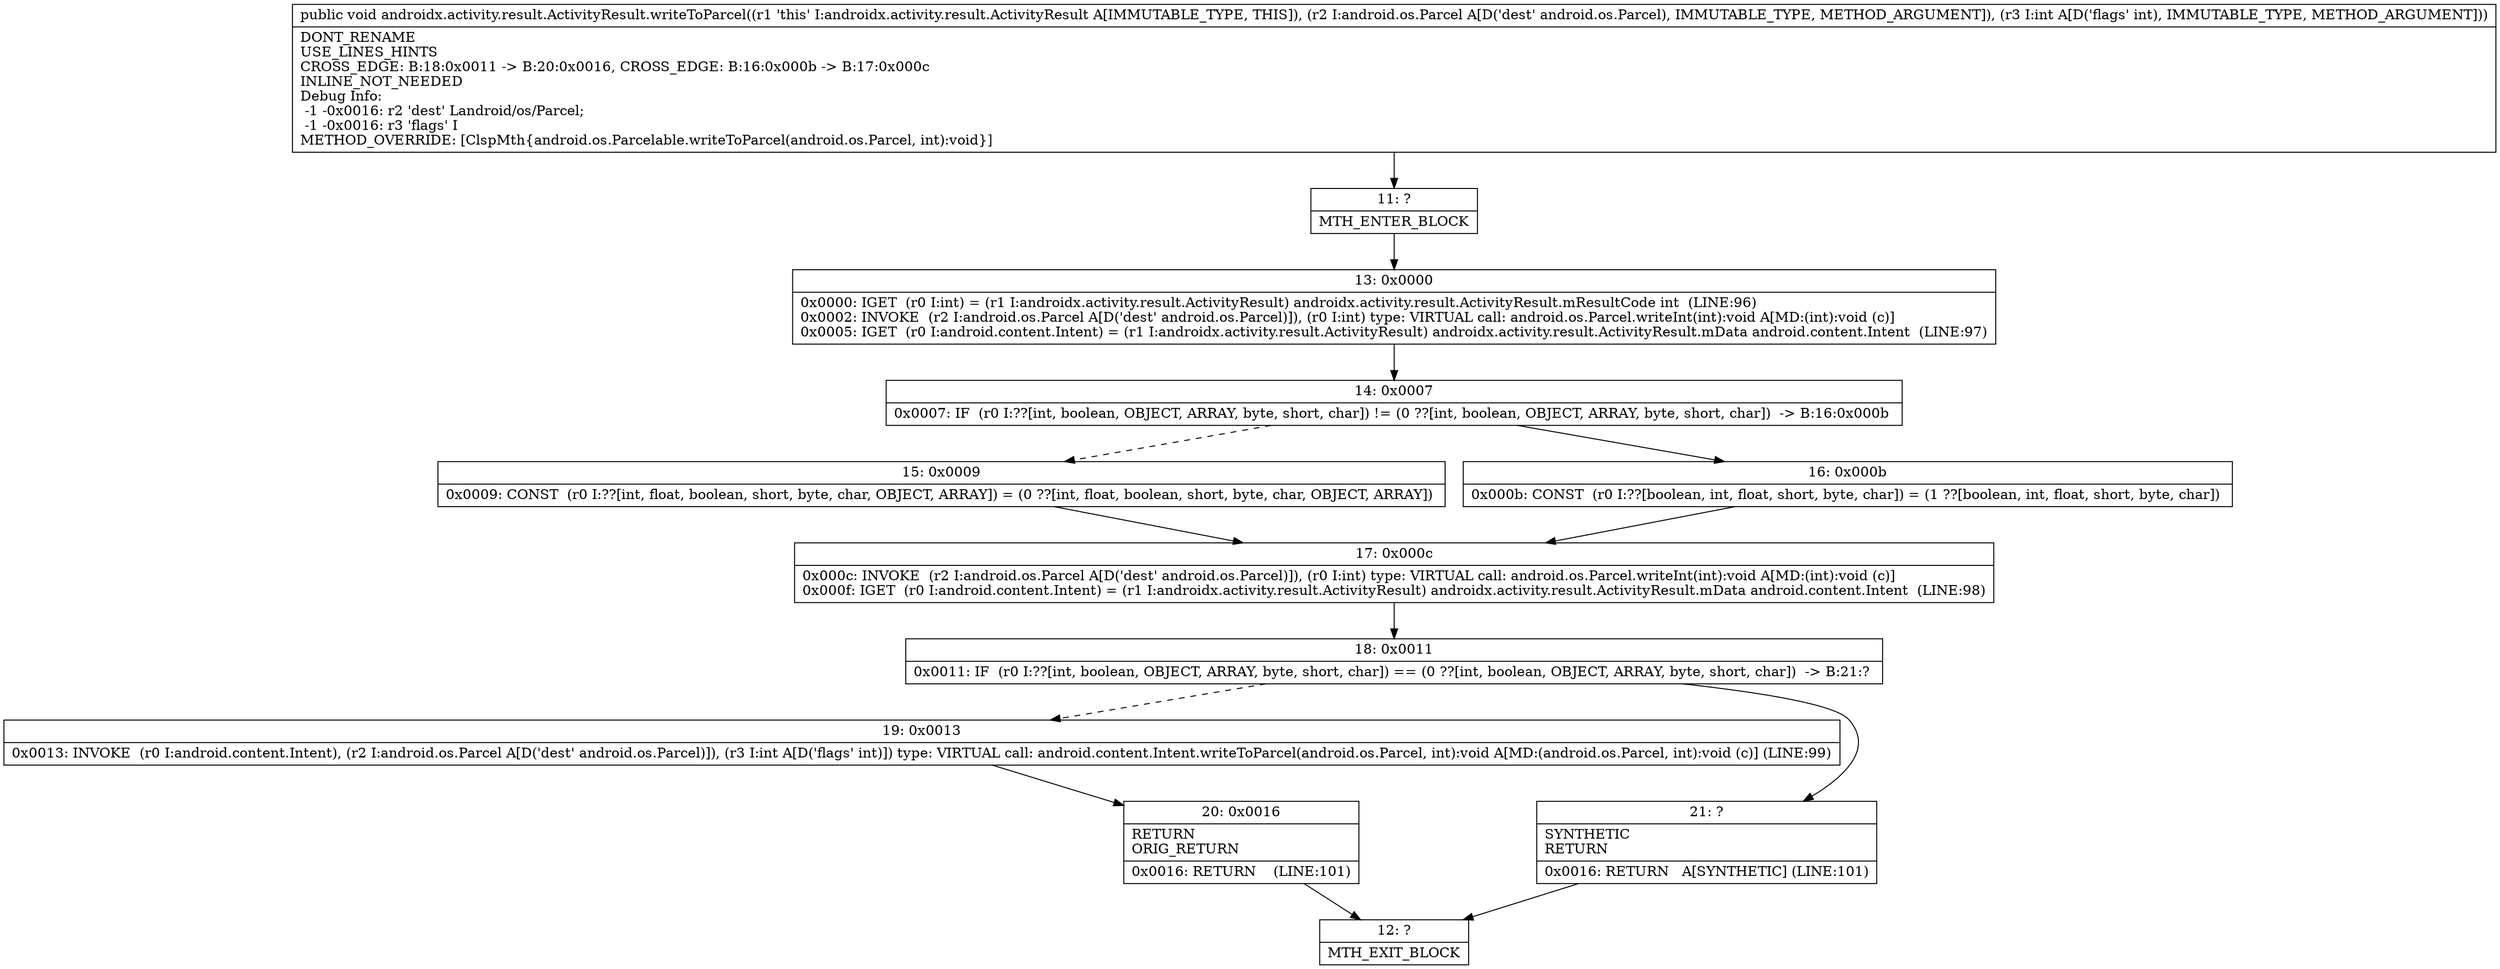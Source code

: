 digraph "CFG forandroidx.activity.result.ActivityResult.writeToParcel(Landroid\/os\/Parcel;I)V" {
Node_11 [shape=record,label="{11\:\ ?|MTH_ENTER_BLOCK\l}"];
Node_13 [shape=record,label="{13\:\ 0x0000|0x0000: IGET  (r0 I:int) = (r1 I:androidx.activity.result.ActivityResult) androidx.activity.result.ActivityResult.mResultCode int  (LINE:96)\l0x0002: INVOKE  (r2 I:android.os.Parcel A[D('dest' android.os.Parcel)]), (r0 I:int) type: VIRTUAL call: android.os.Parcel.writeInt(int):void A[MD:(int):void (c)]\l0x0005: IGET  (r0 I:android.content.Intent) = (r1 I:androidx.activity.result.ActivityResult) androidx.activity.result.ActivityResult.mData android.content.Intent  (LINE:97)\l}"];
Node_14 [shape=record,label="{14\:\ 0x0007|0x0007: IF  (r0 I:??[int, boolean, OBJECT, ARRAY, byte, short, char]) != (0 ??[int, boolean, OBJECT, ARRAY, byte, short, char])  \-\> B:16:0x000b \l}"];
Node_15 [shape=record,label="{15\:\ 0x0009|0x0009: CONST  (r0 I:??[int, float, boolean, short, byte, char, OBJECT, ARRAY]) = (0 ??[int, float, boolean, short, byte, char, OBJECT, ARRAY]) \l}"];
Node_17 [shape=record,label="{17\:\ 0x000c|0x000c: INVOKE  (r2 I:android.os.Parcel A[D('dest' android.os.Parcel)]), (r0 I:int) type: VIRTUAL call: android.os.Parcel.writeInt(int):void A[MD:(int):void (c)]\l0x000f: IGET  (r0 I:android.content.Intent) = (r1 I:androidx.activity.result.ActivityResult) androidx.activity.result.ActivityResult.mData android.content.Intent  (LINE:98)\l}"];
Node_18 [shape=record,label="{18\:\ 0x0011|0x0011: IF  (r0 I:??[int, boolean, OBJECT, ARRAY, byte, short, char]) == (0 ??[int, boolean, OBJECT, ARRAY, byte, short, char])  \-\> B:21:? \l}"];
Node_19 [shape=record,label="{19\:\ 0x0013|0x0013: INVOKE  (r0 I:android.content.Intent), (r2 I:android.os.Parcel A[D('dest' android.os.Parcel)]), (r3 I:int A[D('flags' int)]) type: VIRTUAL call: android.content.Intent.writeToParcel(android.os.Parcel, int):void A[MD:(android.os.Parcel, int):void (c)] (LINE:99)\l}"];
Node_20 [shape=record,label="{20\:\ 0x0016|RETURN\lORIG_RETURN\l|0x0016: RETURN    (LINE:101)\l}"];
Node_12 [shape=record,label="{12\:\ ?|MTH_EXIT_BLOCK\l}"];
Node_21 [shape=record,label="{21\:\ ?|SYNTHETIC\lRETURN\l|0x0016: RETURN   A[SYNTHETIC] (LINE:101)\l}"];
Node_16 [shape=record,label="{16\:\ 0x000b|0x000b: CONST  (r0 I:??[boolean, int, float, short, byte, char]) = (1 ??[boolean, int, float, short, byte, char]) \l}"];
MethodNode[shape=record,label="{public void androidx.activity.result.ActivityResult.writeToParcel((r1 'this' I:androidx.activity.result.ActivityResult A[IMMUTABLE_TYPE, THIS]), (r2 I:android.os.Parcel A[D('dest' android.os.Parcel), IMMUTABLE_TYPE, METHOD_ARGUMENT]), (r3 I:int A[D('flags' int), IMMUTABLE_TYPE, METHOD_ARGUMENT]))  | DONT_RENAME\lUSE_LINES_HINTS\lCROSS_EDGE: B:18:0x0011 \-\> B:20:0x0016, CROSS_EDGE: B:16:0x000b \-\> B:17:0x000c\lINLINE_NOT_NEEDED\lDebug Info:\l  \-1 \-0x0016: r2 'dest' Landroid\/os\/Parcel;\l  \-1 \-0x0016: r3 'flags' I\lMETHOD_OVERRIDE: [ClspMth\{android.os.Parcelable.writeToParcel(android.os.Parcel, int):void\}]\l}"];
MethodNode -> Node_11;Node_11 -> Node_13;
Node_13 -> Node_14;
Node_14 -> Node_15[style=dashed];
Node_14 -> Node_16;
Node_15 -> Node_17;
Node_17 -> Node_18;
Node_18 -> Node_19[style=dashed];
Node_18 -> Node_21;
Node_19 -> Node_20;
Node_20 -> Node_12;
Node_21 -> Node_12;
Node_16 -> Node_17;
}

